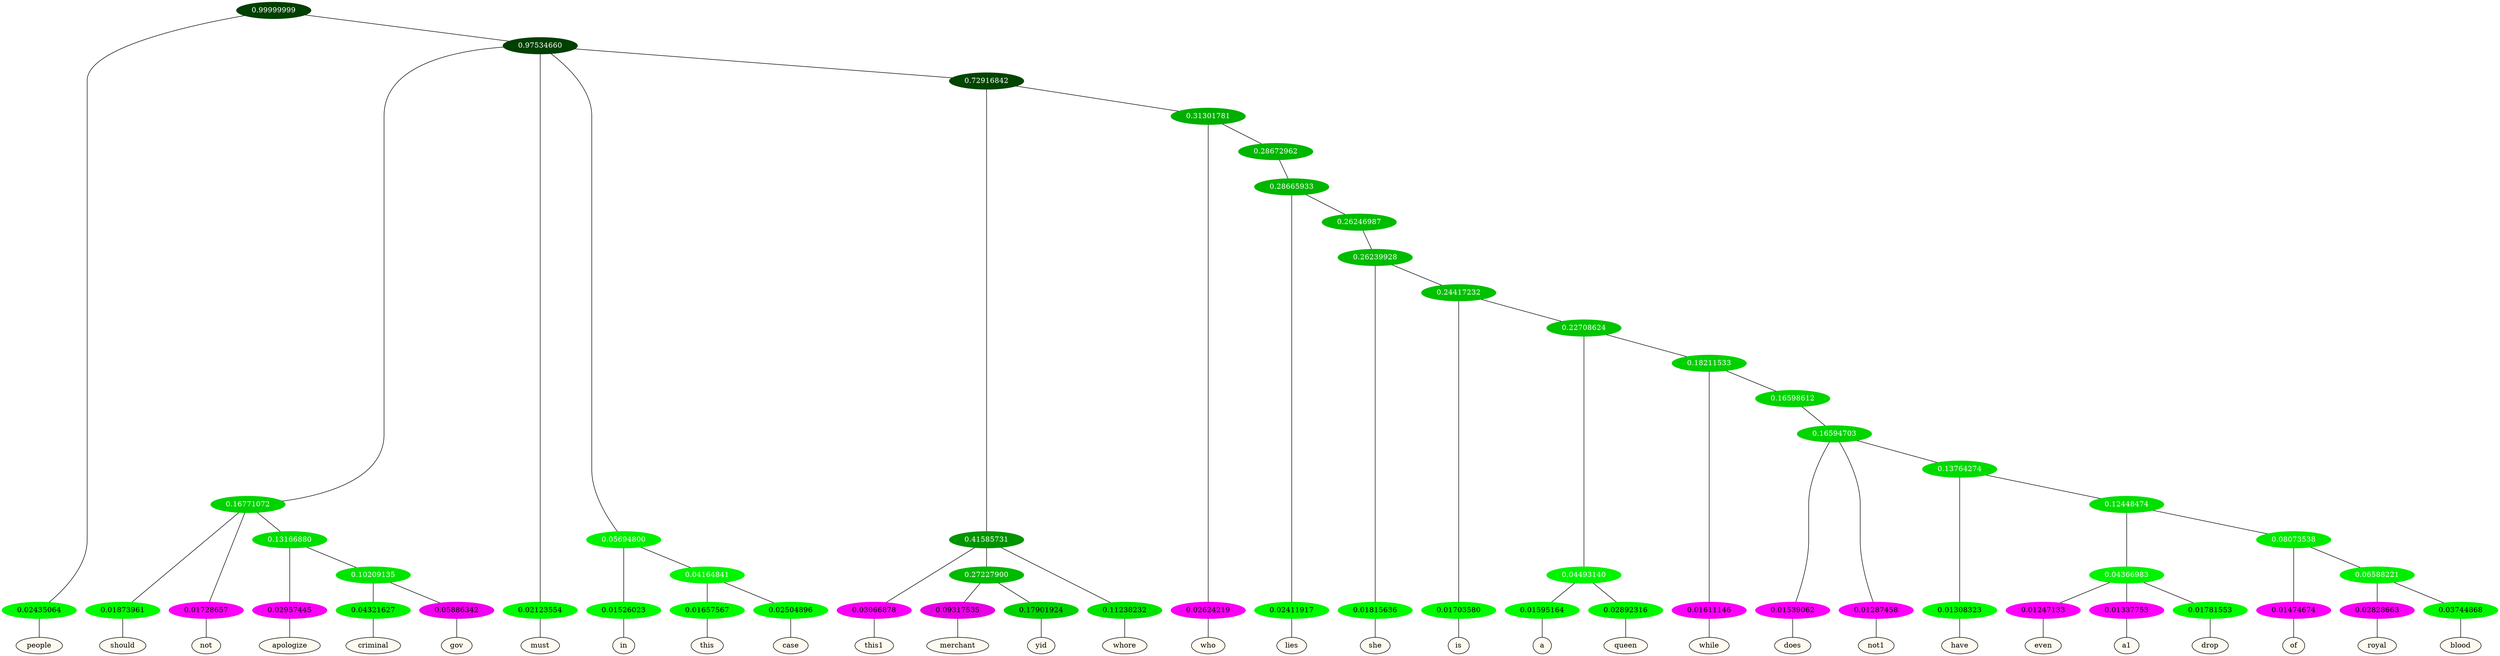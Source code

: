 graph {
	node [format=png height=0.15 nodesep=0.001 ordering=out overlap=prism overlap_scaling=0.01 ranksep=0.001 ratio=0.2 style=filled width=0.15]
	{
		rank=same
		a_w_1 [label=people color=black fillcolor=floralwhite style="filled,solid"]
		a_w_7 [label=should color=black fillcolor=floralwhite style="filled,solid"]
		a_w_8 [label=not color=black fillcolor=floralwhite style="filled,solid"]
		a_w_14 [label=apologize color=black fillcolor=floralwhite style="filled,solid"]
		a_w_23 [label=criminal color=black fillcolor=floralwhite style="filled,solid"]
		a_w_24 [label=gov color=black fillcolor=floralwhite style="filled,solid"]
		a_w_4 [label=must color=black fillcolor=floralwhite style="filled,solid"]
		a_w_10 [label=in color=black fillcolor=floralwhite style="filled,solid"]
		a_w_16 [label=this color=black fillcolor=floralwhite style="filled,solid"]
		a_w_17 [label=case color=black fillcolor=floralwhite style="filled,solid"]
		a_w_18 [label=this1 color=black fillcolor=floralwhite style="filled,solid"]
		a_w_25 [label=merchant color=black fillcolor=floralwhite style="filled,solid"]
		a_w_26 [label=yid color=black fillcolor=floralwhite style="filled,solid"]
		a_w_20 [label=whore color=black fillcolor=floralwhite style="filled,solid"]
		a_w_21 [label=who color=black fillcolor=floralwhite style="filled,solid"]
		a_w_28 [label=lies color=black fillcolor=floralwhite style="filled,solid"]
		a_w_31 [label=she color=black fillcolor=floralwhite style="filled,solid"]
		a_w_33 [label=is color=black fillcolor=floralwhite style="filled,solid"]
		a_w_37 [label=a color=black fillcolor=floralwhite style="filled,solid"]
		a_w_38 [label=queen color=black fillcolor=floralwhite style="filled,solid"]
		a_w_39 [label=while color=black fillcolor=floralwhite style="filled,solid"]
		a_w_42 [label=does color=black fillcolor=floralwhite style="filled,solid"]
		a_w_43 [label=not1 color=black fillcolor=floralwhite style="filled,solid"]
		a_w_45 [label=have color=black fillcolor=floralwhite style="filled,solid"]
		a_w_49 [label=even color=black fillcolor=floralwhite style="filled,solid"]
		a_w_50 [label=a1 color=black fillcolor=floralwhite style="filled,solid"]
		a_w_51 [label=drop color=black fillcolor=floralwhite style="filled,solid"]
		a_w_52 [label=of color=black fillcolor=floralwhite style="filled,solid"]
		a_w_54 [label=royal color=black fillcolor=floralwhite style="filled,solid"]
		a_w_55 [label=blood color=black fillcolor=floralwhite style="filled,solid"]
	}
	a_n_1 -- a_w_1
	a_n_7 -- a_w_7
	a_n_8 -- a_w_8
	a_n_14 -- a_w_14
	a_n_23 -- a_w_23
	a_n_24 -- a_w_24
	a_n_4 -- a_w_4
	a_n_10 -- a_w_10
	a_n_16 -- a_w_16
	a_n_17 -- a_w_17
	a_n_18 -- a_w_18
	a_n_25 -- a_w_25
	a_n_26 -- a_w_26
	a_n_20 -- a_w_20
	a_n_21 -- a_w_21
	a_n_28 -- a_w_28
	a_n_31 -- a_w_31
	a_n_33 -- a_w_33
	a_n_37 -- a_w_37
	a_n_38 -- a_w_38
	a_n_39 -- a_w_39
	a_n_42 -- a_w_42
	a_n_43 -- a_w_43
	a_n_45 -- a_w_45
	a_n_49 -- a_w_49
	a_n_50 -- a_w_50
	a_n_51 -- a_w_51
	a_n_52 -- a_w_52
	a_n_54 -- a_w_54
	a_n_55 -- a_w_55
	{
		rank=same
		a_n_1 [label=0.02435064 color="0.334 1.000 0.976" fontcolor=black]
		a_n_7 [label=0.01873961 color="0.334 1.000 0.981" fontcolor=black]
		a_n_8 [label=0.01728657 color="0.835 1.000 0.983" fontcolor=black]
		a_n_14 [label=0.02957445 color="0.835 1.000 0.970" fontcolor=black]
		a_n_23 [label=0.04321627 color="0.334 1.000 0.957" fontcolor=black]
		a_n_24 [label=0.05886342 color="0.835 1.000 0.941" fontcolor=black]
		a_n_4 [label=0.02123554 color="0.334 1.000 0.979" fontcolor=black]
		a_n_10 [label=0.01526023 color="0.334 1.000 0.985" fontcolor=black]
		a_n_16 [label=0.01657567 color="0.334 1.000 0.983" fontcolor=black]
		a_n_17 [label=0.02504896 color="0.334 1.000 0.975" fontcolor=black]
		a_n_18 [label=0.03066878 color="0.835 1.000 0.969" fontcolor=black]
		a_n_25 [label=0.09317535 color="0.835 1.000 0.907" fontcolor=black]
		a_n_26 [label=0.17901924 color="0.334 1.000 0.821" fontcolor=black]
		a_n_20 [label=0.11238232 color="0.334 1.000 0.888" fontcolor=black]
		a_n_21 [label=0.02624219 color="0.835 1.000 0.974" fontcolor=black]
		a_n_28 [label=0.02411917 color="0.334 1.000 0.976" fontcolor=black]
		a_n_31 [label=0.01815636 color="0.334 1.000 0.982" fontcolor=black]
		a_n_33 [label=0.01703580 color="0.334 1.000 0.983" fontcolor=black]
		a_n_37 [label=0.01595164 color="0.334 1.000 0.984" fontcolor=black]
		a_n_38 [label=0.02892316 color="0.334 1.000 0.971" fontcolor=black]
		a_n_39 [label=0.01611146 color="0.835 1.000 0.984" fontcolor=black]
		a_n_42 [label=0.01539062 color="0.835 1.000 0.985" fontcolor=black]
		a_n_43 [label=0.01287458 color="0.835 1.000 0.987" fontcolor=black]
		a_n_45 [label=0.01308323 color="0.334 1.000 0.987" fontcolor=black]
		a_n_49 [label=0.01247133 color="0.835 1.000 0.988" fontcolor=black]
		a_n_50 [label=0.01337753 color="0.835 1.000 0.987" fontcolor=black]
		a_n_51 [label=0.01781553 color="0.334 1.000 0.982" fontcolor=black]
		a_n_52 [label=0.01474674 color="0.835 1.000 0.985" fontcolor=black]
		a_n_54 [label=0.02828663 color="0.835 1.000 0.972" fontcolor=black]
		a_n_55 [label=0.03744868 color="0.334 1.000 0.963" fontcolor=black]
	}
	a_n_0 [label=0.99999999 color="0.334 1.000 0.250" fontcolor=grey99]
	a_n_0 -- a_n_1
	a_n_2 [label=0.97534660 color="0.334 1.000 0.250" fontcolor=grey99]
	a_n_0 -- a_n_2
	a_n_3 [label=0.16771072 color="0.334 1.000 0.832" fontcolor=grey99]
	a_n_2 -- a_n_3
	a_n_2 -- a_n_4
	a_n_5 [label=0.05694800 color="0.334 1.000 0.943" fontcolor=grey99]
	a_n_2 -- a_n_5
	a_n_6 [label=0.72916842 color="0.334 1.000 0.271" fontcolor=grey99]
	a_n_2 -- a_n_6
	a_n_3 -- a_n_7
	a_n_3 -- a_n_8
	a_n_9 [label=0.13166880 color="0.334 1.000 0.868" fontcolor=grey99]
	a_n_3 -- a_n_9
	a_n_5 -- a_n_10
	a_n_11 [label=0.04164841 color="0.334 1.000 0.958" fontcolor=grey99]
	a_n_5 -- a_n_11
	a_n_12 [label=0.41585731 color="0.334 1.000 0.584" fontcolor=grey99]
	a_n_6 -- a_n_12
	a_n_13 [label=0.31301781 color="0.334 1.000 0.687" fontcolor=grey99]
	a_n_6 -- a_n_13
	a_n_9 -- a_n_14
	a_n_15 [label=0.10209135 color="0.334 1.000 0.898" fontcolor=grey99]
	a_n_9 -- a_n_15
	a_n_11 -- a_n_16
	a_n_11 -- a_n_17
	a_n_12 -- a_n_18
	a_n_19 [label=0.27227900 color="0.334 1.000 0.728" fontcolor=grey99]
	a_n_12 -- a_n_19
	a_n_12 -- a_n_20
	a_n_13 -- a_n_21
	a_n_22 [label=0.28672962 color="0.334 1.000 0.713" fontcolor=grey99]
	a_n_13 -- a_n_22
	a_n_15 -- a_n_23
	a_n_15 -- a_n_24
	a_n_19 -- a_n_25
	a_n_19 -- a_n_26
	a_n_27 [label=0.28665933 color="0.334 1.000 0.713" fontcolor=grey99]
	a_n_22 -- a_n_27
	a_n_27 -- a_n_28
	a_n_29 [label=0.26246987 color="0.334 1.000 0.738" fontcolor=grey99]
	a_n_27 -- a_n_29
	a_n_30 [label=0.26239928 color="0.334 1.000 0.738" fontcolor=grey99]
	a_n_29 -- a_n_30
	a_n_30 -- a_n_31
	a_n_32 [label=0.24417232 color="0.334 1.000 0.756" fontcolor=grey99]
	a_n_30 -- a_n_32
	a_n_32 -- a_n_33
	a_n_34 [label=0.22708624 color="0.334 1.000 0.773" fontcolor=grey99]
	a_n_32 -- a_n_34
	a_n_35 [label=0.04493140 color="0.334 1.000 0.955" fontcolor=grey99]
	a_n_34 -- a_n_35
	a_n_36 [label=0.18211533 color="0.334 1.000 0.818" fontcolor=grey99]
	a_n_34 -- a_n_36
	a_n_35 -- a_n_37
	a_n_35 -- a_n_38
	a_n_36 -- a_n_39
	a_n_40 [label=0.16598612 color="0.334 1.000 0.834" fontcolor=grey99]
	a_n_36 -- a_n_40
	a_n_41 [label=0.16594703 color="0.334 1.000 0.834" fontcolor=grey99]
	a_n_40 -- a_n_41
	a_n_41 -- a_n_42
	a_n_41 -- a_n_43
	a_n_44 [label=0.13764274 color="0.334 1.000 0.862" fontcolor=grey99]
	a_n_41 -- a_n_44
	a_n_44 -- a_n_45
	a_n_46 [label=0.12448474 color="0.334 1.000 0.876" fontcolor=grey99]
	a_n_44 -- a_n_46
	a_n_47 [label=0.04366983 color="0.334 1.000 0.956" fontcolor=grey99]
	a_n_46 -- a_n_47
	a_n_48 [label=0.08073538 color="0.334 1.000 0.919" fontcolor=grey99]
	a_n_46 -- a_n_48
	a_n_47 -- a_n_49
	a_n_47 -- a_n_50
	a_n_47 -- a_n_51
	a_n_48 -- a_n_52
	a_n_53 [label=0.06588221 color="0.334 1.000 0.934" fontcolor=grey99]
	a_n_48 -- a_n_53
	a_n_53 -- a_n_54
	a_n_53 -- a_n_55
}
